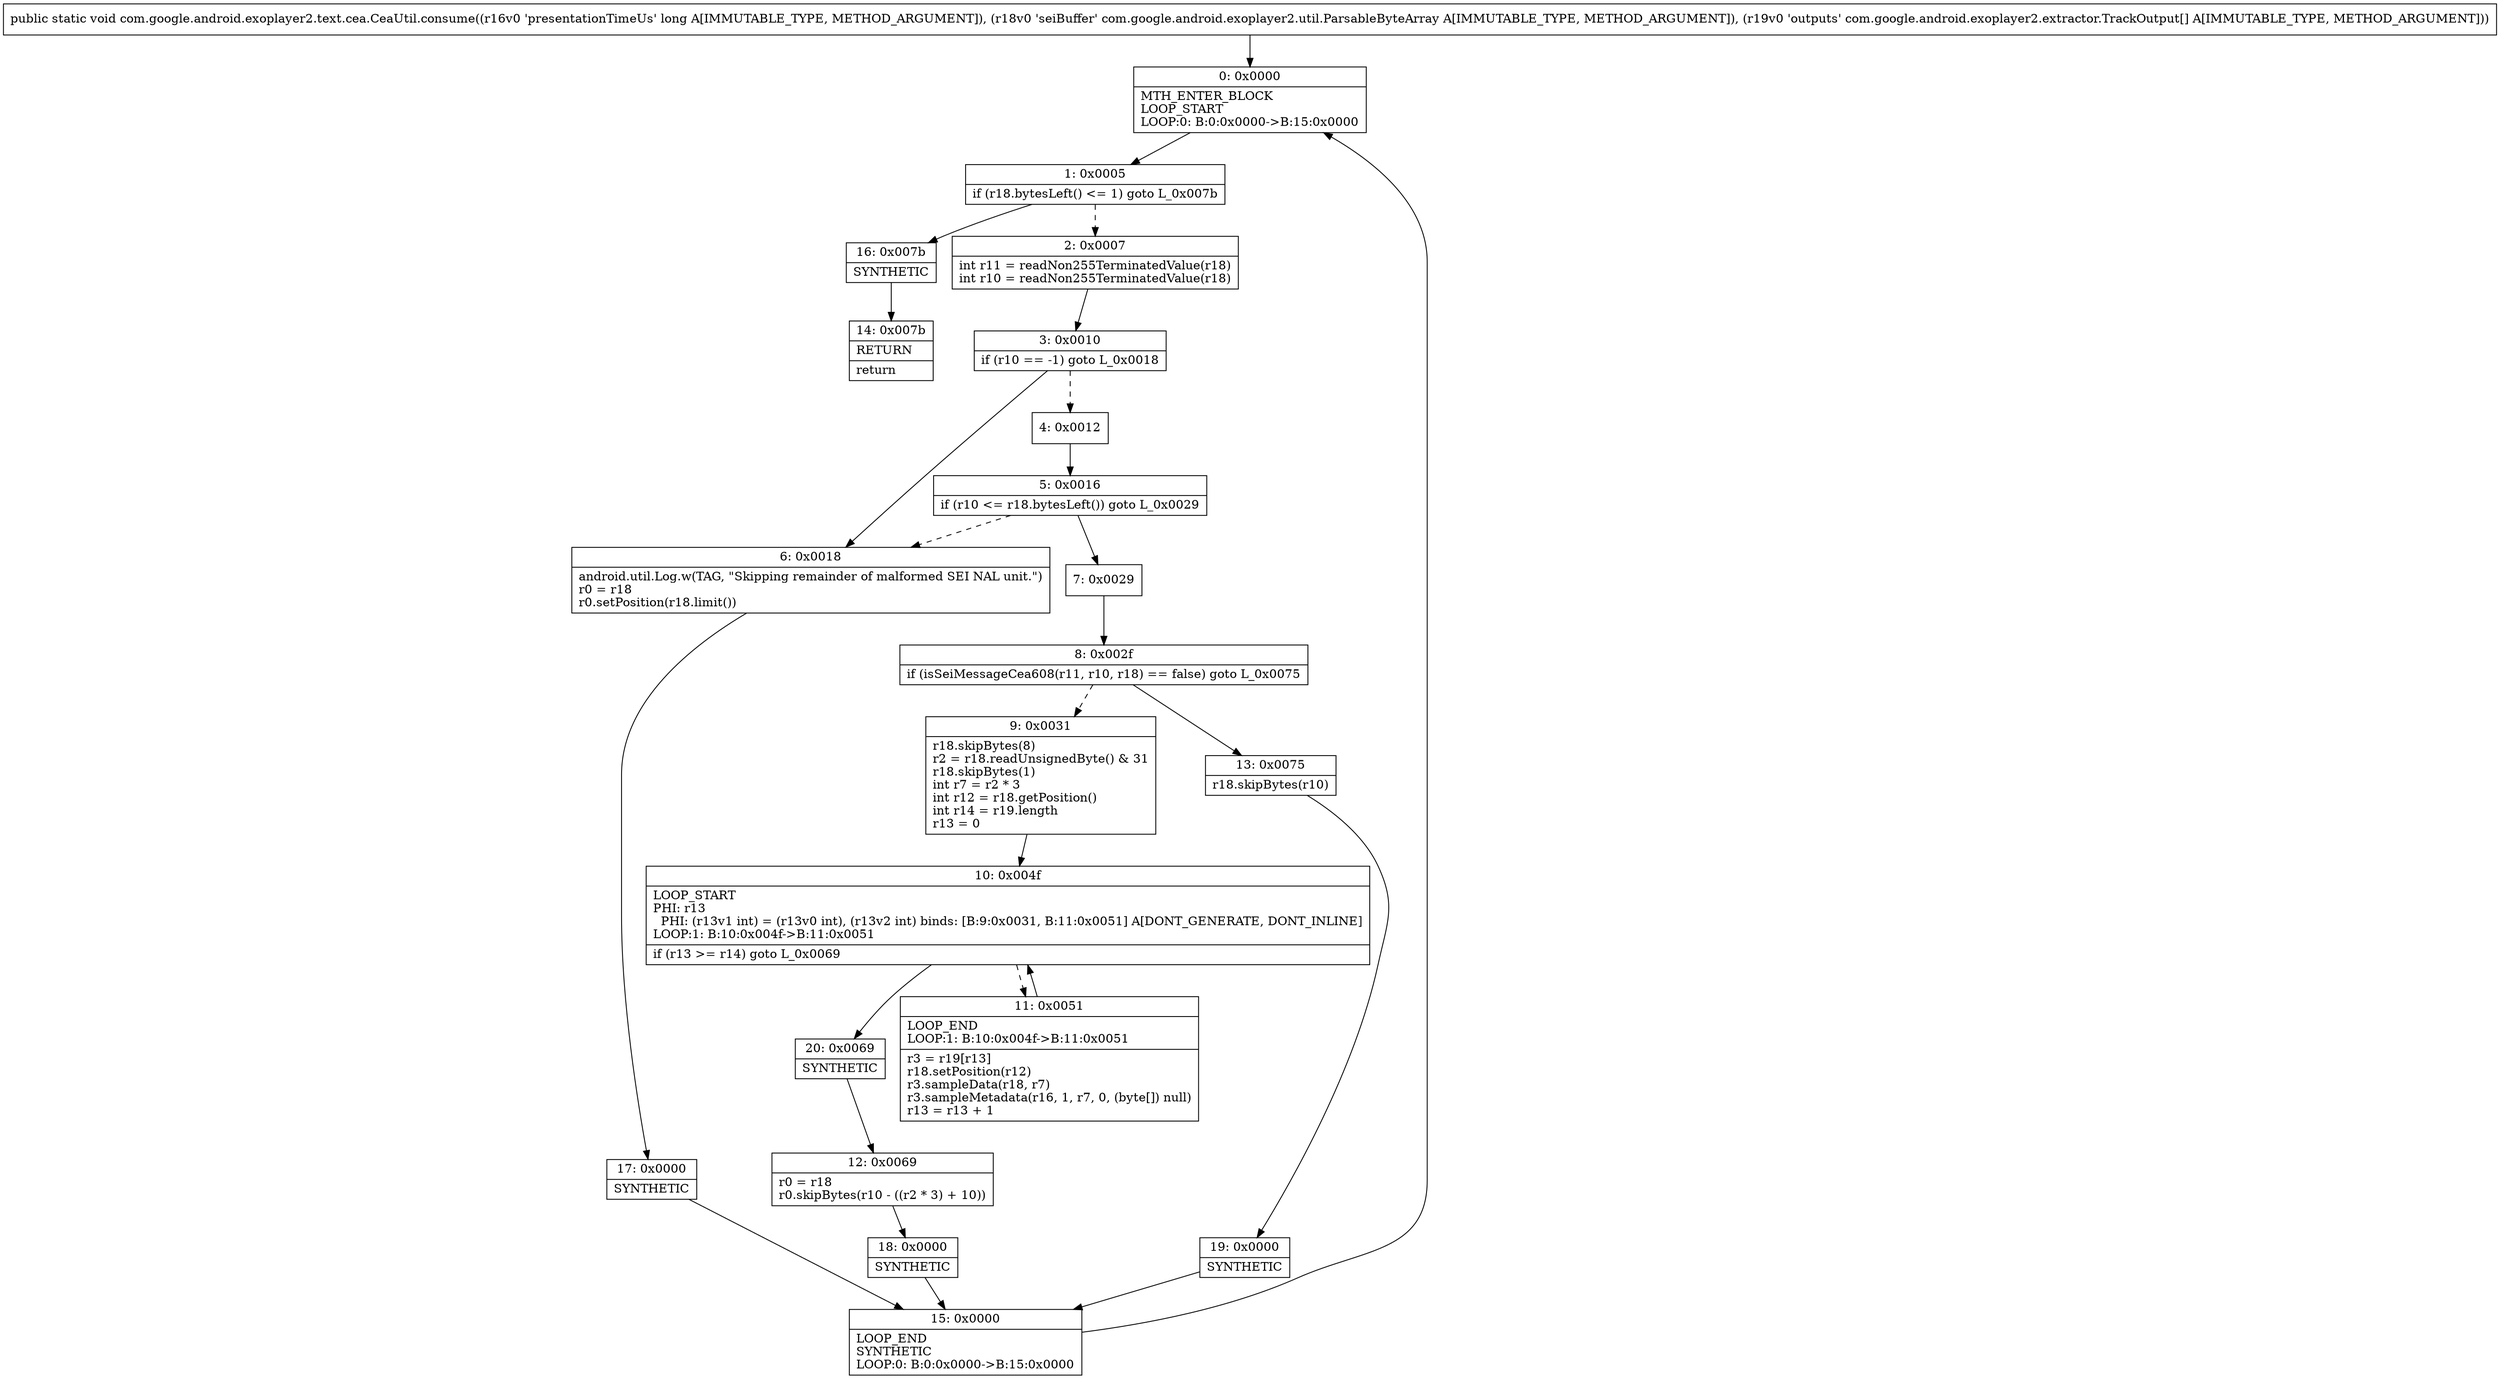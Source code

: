 digraph "CFG forcom.google.android.exoplayer2.text.cea.CeaUtil.consume(JLcom\/google\/android\/exoplayer2\/util\/ParsableByteArray;[Lcom\/google\/android\/exoplayer2\/extractor\/TrackOutput;)V" {
Node_0 [shape=record,label="{0\:\ 0x0000|MTH_ENTER_BLOCK\lLOOP_START\lLOOP:0: B:0:0x0000\-\>B:15:0x0000\l}"];
Node_1 [shape=record,label="{1\:\ 0x0005|if (r18.bytesLeft() \<= 1) goto L_0x007b\l}"];
Node_2 [shape=record,label="{2\:\ 0x0007|int r11 = readNon255TerminatedValue(r18)\lint r10 = readNon255TerminatedValue(r18)\l}"];
Node_3 [shape=record,label="{3\:\ 0x0010|if (r10 == \-1) goto L_0x0018\l}"];
Node_4 [shape=record,label="{4\:\ 0x0012}"];
Node_5 [shape=record,label="{5\:\ 0x0016|if (r10 \<= r18.bytesLeft()) goto L_0x0029\l}"];
Node_6 [shape=record,label="{6\:\ 0x0018|android.util.Log.w(TAG, \"Skipping remainder of malformed SEI NAL unit.\")\lr0 = r18\lr0.setPosition(r18.limit())\l}"];
Node_7 [shape=record,label="{7\:\ 0x0029}"];
Node_8 [shape=record,label="{8\:\ 0x002f|if (isSeiMessageCea608(r11, r10, r18) == false) goto L_0x0075\l}"];
Node_9 [shape=record,label="{9\:\ 0x0031|r18.skipBytes(8)\lr2 = r18.readUnsignedByte() & 31\lr18.skipBytes(1)\lint r7 = r2 * 3\lint r12 = r18.getPosition()\lint r14 = r19.length\lr13 = 0\l}"];
Node_10 [shape=record,label="{10\:\ 0x004f|LOOP_START\lPHI: r13 \l  PHI: (r13v1 int) = (r13v0 int), (r13v2 int) binds: [B:9:0x0031, B:11:0x0051] A[DONT_GENERATE, DONT_INLINE]\lLOOP:1: B:10:0x004f\-\>B:11:0x0051\l|if (r13 \>= r14) goto L_0x0069\l}"];
Node_11 [shape=record,label="{11\:\ 0x0051|LOOP_END\lLOOP:1: B:10:0x004f\-\>B:11:0x0051\l|r3 = r19[r13]\lr18.setPosition(r12)\lr3.sampleData(r18, r7)\lr3.sampleMetadata(r16, 1, r7, 0, (byte[]) null)\lr13 = r13 + 1\l}"];
Node_12 [shape=record,label="{12\:\ 0x0069|r0 = r18\lr0.skipBytes(r10 \- ((r2 * 3) + 10))\l}"];
Node_13 [shape=record,label="{13\:\ 0x0075|r18.skipBytes(r10)\l}"];
Node_14 [shape=record,label="{14\:\ 0x007b|RETURN\l|return\l}"];
Node_15 [shape=record,label="{15\:\ 0x0000|LOOP_END\lSYNTHETIC\lLOOP:0: B:0:0x0000\-\>B:15:0x0000\l}"];
Node_16 [shape=record,label="{16\:\ 0x007b|SYNTHETIC\l}"];
Node_17 [shape=record,label="{17\:\ 0x0000|SYNTHETIC\l}"];
Node_18 [shape=record,label="{18\:\ 0x0000|SYNTHETIC\l}"];
Node_19 [shape=record,label="{19\:\ 0x0000|SYNTHETIC\l}"];
Node_20 [shape=record,label="{20\:\ 0x0069|SYNTHETIC\l}"];
MethodNode[shape=record,label="{public static void com.google.android.exoplayer2.text.cea.CeaUtil.consume((r16v0 'presentationTimeUs' long A[IMMUTABLE_TYPE, METHOD_ARGUMENT]), (r18v0 'seiBuffer' com.google.android.exoplayer2.util.ParsableByteArray A[IMMUTABLE_TYPE, METHOD_ARGUMENT]), (r19v0 'outputs' com.google.android.exoplayer2.extractor.TrackOutput[] A[IMMUTABLE_TYPE, METHOD_ARGUMENT])) }"];
MethodNode -> Node_0;
Node_0 -> Node_1;
Node_1 -> Node_2[style=dashed];
Node_1 -> Node_16;
Node_2 -> Node_3;
Node_3 -> Node_4[style=dashed];
Node_3 -> Node_6;
Node_4 -> Node_5;
Node_5 -> Node_6[style=dashed];
Node_5 -> Node_7;
Node_6 -> Node_17;
Node_7 -> Node_8;
Node_8 -> Node_9[style=dashed];
Node_8 -> Node_13;
Node_9 -> Node_10;
Node_10 -> Node_11[style=dashed];
Node_10 -> Node_20;
Node_11 -> Node_10;
Node_12 -> Node_18;
Node_13 -> Node_19;
Node_15 -> Node_0;
Node_16 -> Node_14;
Node_17 -> Node_15;
Node_18 -> Node_15;
Node_19 -> Node_15;
Node_20 -> Node_12;
}

